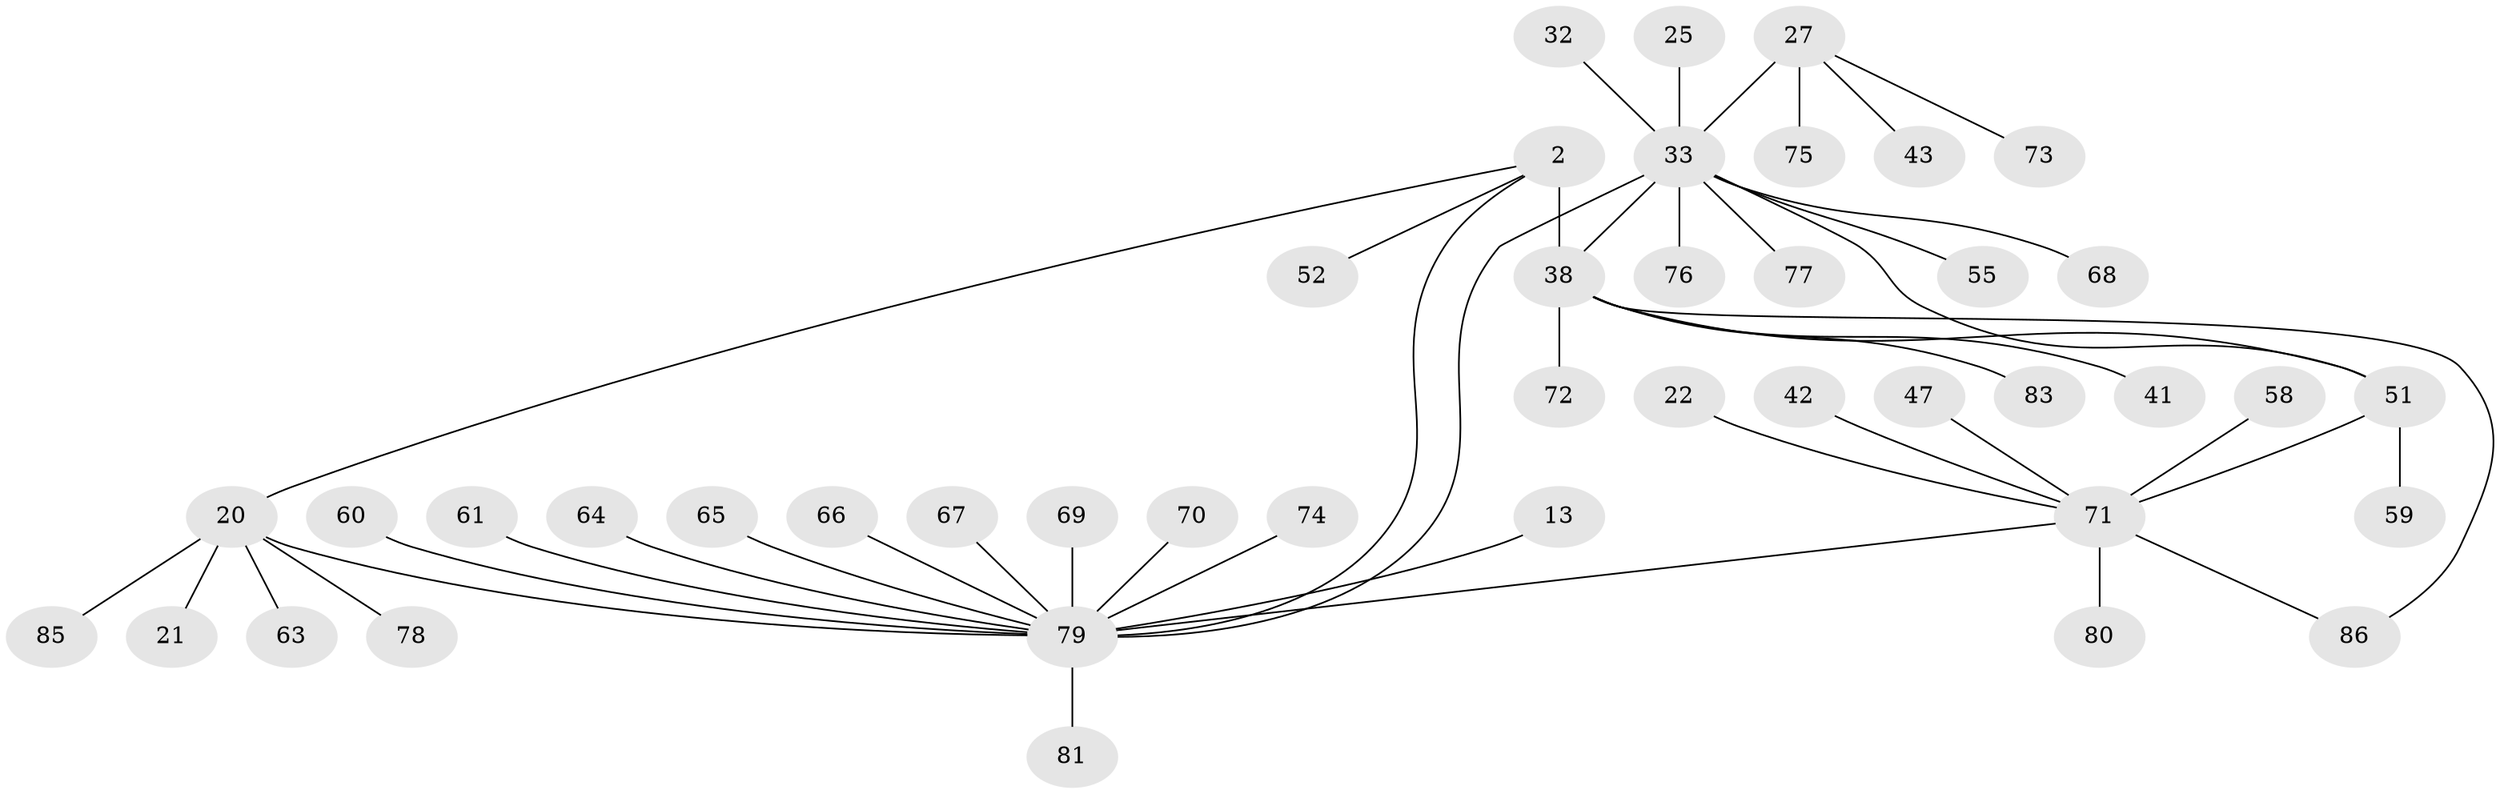 // original degree distribution, {4: 0.023255813953488372, 5: 0.05813953488372093, 8: 0.023255813953488372, 6: 0.046511627906976744, 10: 0.023255813953488372, 7: 0.023255813953488372, 9: 0.03488372093023256, 3: 0.05813953488372093, 1: 0.5697674418604651, 2: 0.13953488372093023}
// Generated by graph-tools (version 1.1) at 2025/57/03/04/25 21:57:47]
// undirected, 43 vertices, 47 edges
graph export_dot {
graph [start="1"]
  node [color=gray90,style=filled];
  2 [super="+1"];
  13;
  20 [super="+19"];
  21;
  22;
  25;
  27 [super="+7"];
  32;
  33 [super="+8"];
  38 [super="+28+4"];
  41 [super="+24+26"];
  42;
  43;
  47;
  51 [super="+11"];
  52 [super="+35"];
  55;
  58 [super="+57"];
  59;
  60 [super="+44"];
  61;
  63 [super="+62"];
  64;
  65 [super="+31"];
  66;
  67;
  68;
  69;
  70;
  71 [super="+37+12"];
  72;
  73;
  74;
  75;
  76;
  77;
  78;
  79 [super="+16+34+36+18+39+48+49+53+56"];
  80 [super="+29"];
  81;
  83;
  85 [super="+30+84"];
  86 [super="+82"];
  2 -- 20;
  2 -- 52;
  2 -- 79;
  2 -- 38 [weight=4];
  13 -- 79 [weight=3];
  20 -- 78;
  20 -- 21;
  20 -- 85;
  20 -- 63;
  20 -- 79 [weight=5];
  22 -- 71;
  25 -- 33;
  27 -- 33 [weight=4];
  27 -- 73;
  27 -- 75;
  27 -- 43;
  32 -- 33;
  33 -- 68;
  33 -- 38 [weight=3];
  33 -- 76;
  33 -- 77;
  33 -- 79 [weight=2];
  33 -- 55;
  33 -- 51;
  38 -- 72;
  38 -- 41;
  38 -- 83;
  38 -- 86;
  38 -- 51;
  42 -- 71;
  47 -- 71;
  51 -- 71 [weight=4];
  51 -- 59;
  58 -- 71;
  60 -- 79;
  61 -- 79;
  64 -- 79;
  65 -- 79;
  66 -- 79;
  67 -- 79;
  69 -- 79;
  70 -- 79;
  71 -- 79 [weight=3];
  71 -- 80;
  71 -- 86;
  74 -- 79;
  79 -- 81;
}
